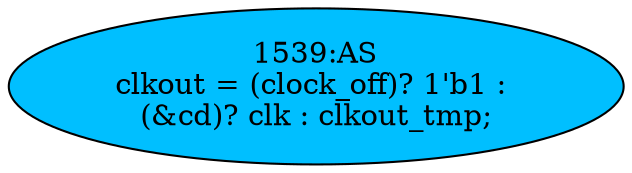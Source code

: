 strict digraph "" {
	node [label="\N"];
	"1539:AS"	 [ast="<pyverilog.vparser.ast.Assign object at 0x7fd773262890>",
		def_var="['clkout']",
		fillcolor=deepskyblue,
		label="1539:AS
clkout = (clock_off)? 1'b1 : 
(&cd)? clk : clkout_tmp;",
		statements="[]",
		style=filled,
		typ=Assign,
		use_var="['clock_off', 'cd', 'clk', 'clkout_tmp']"];
}
